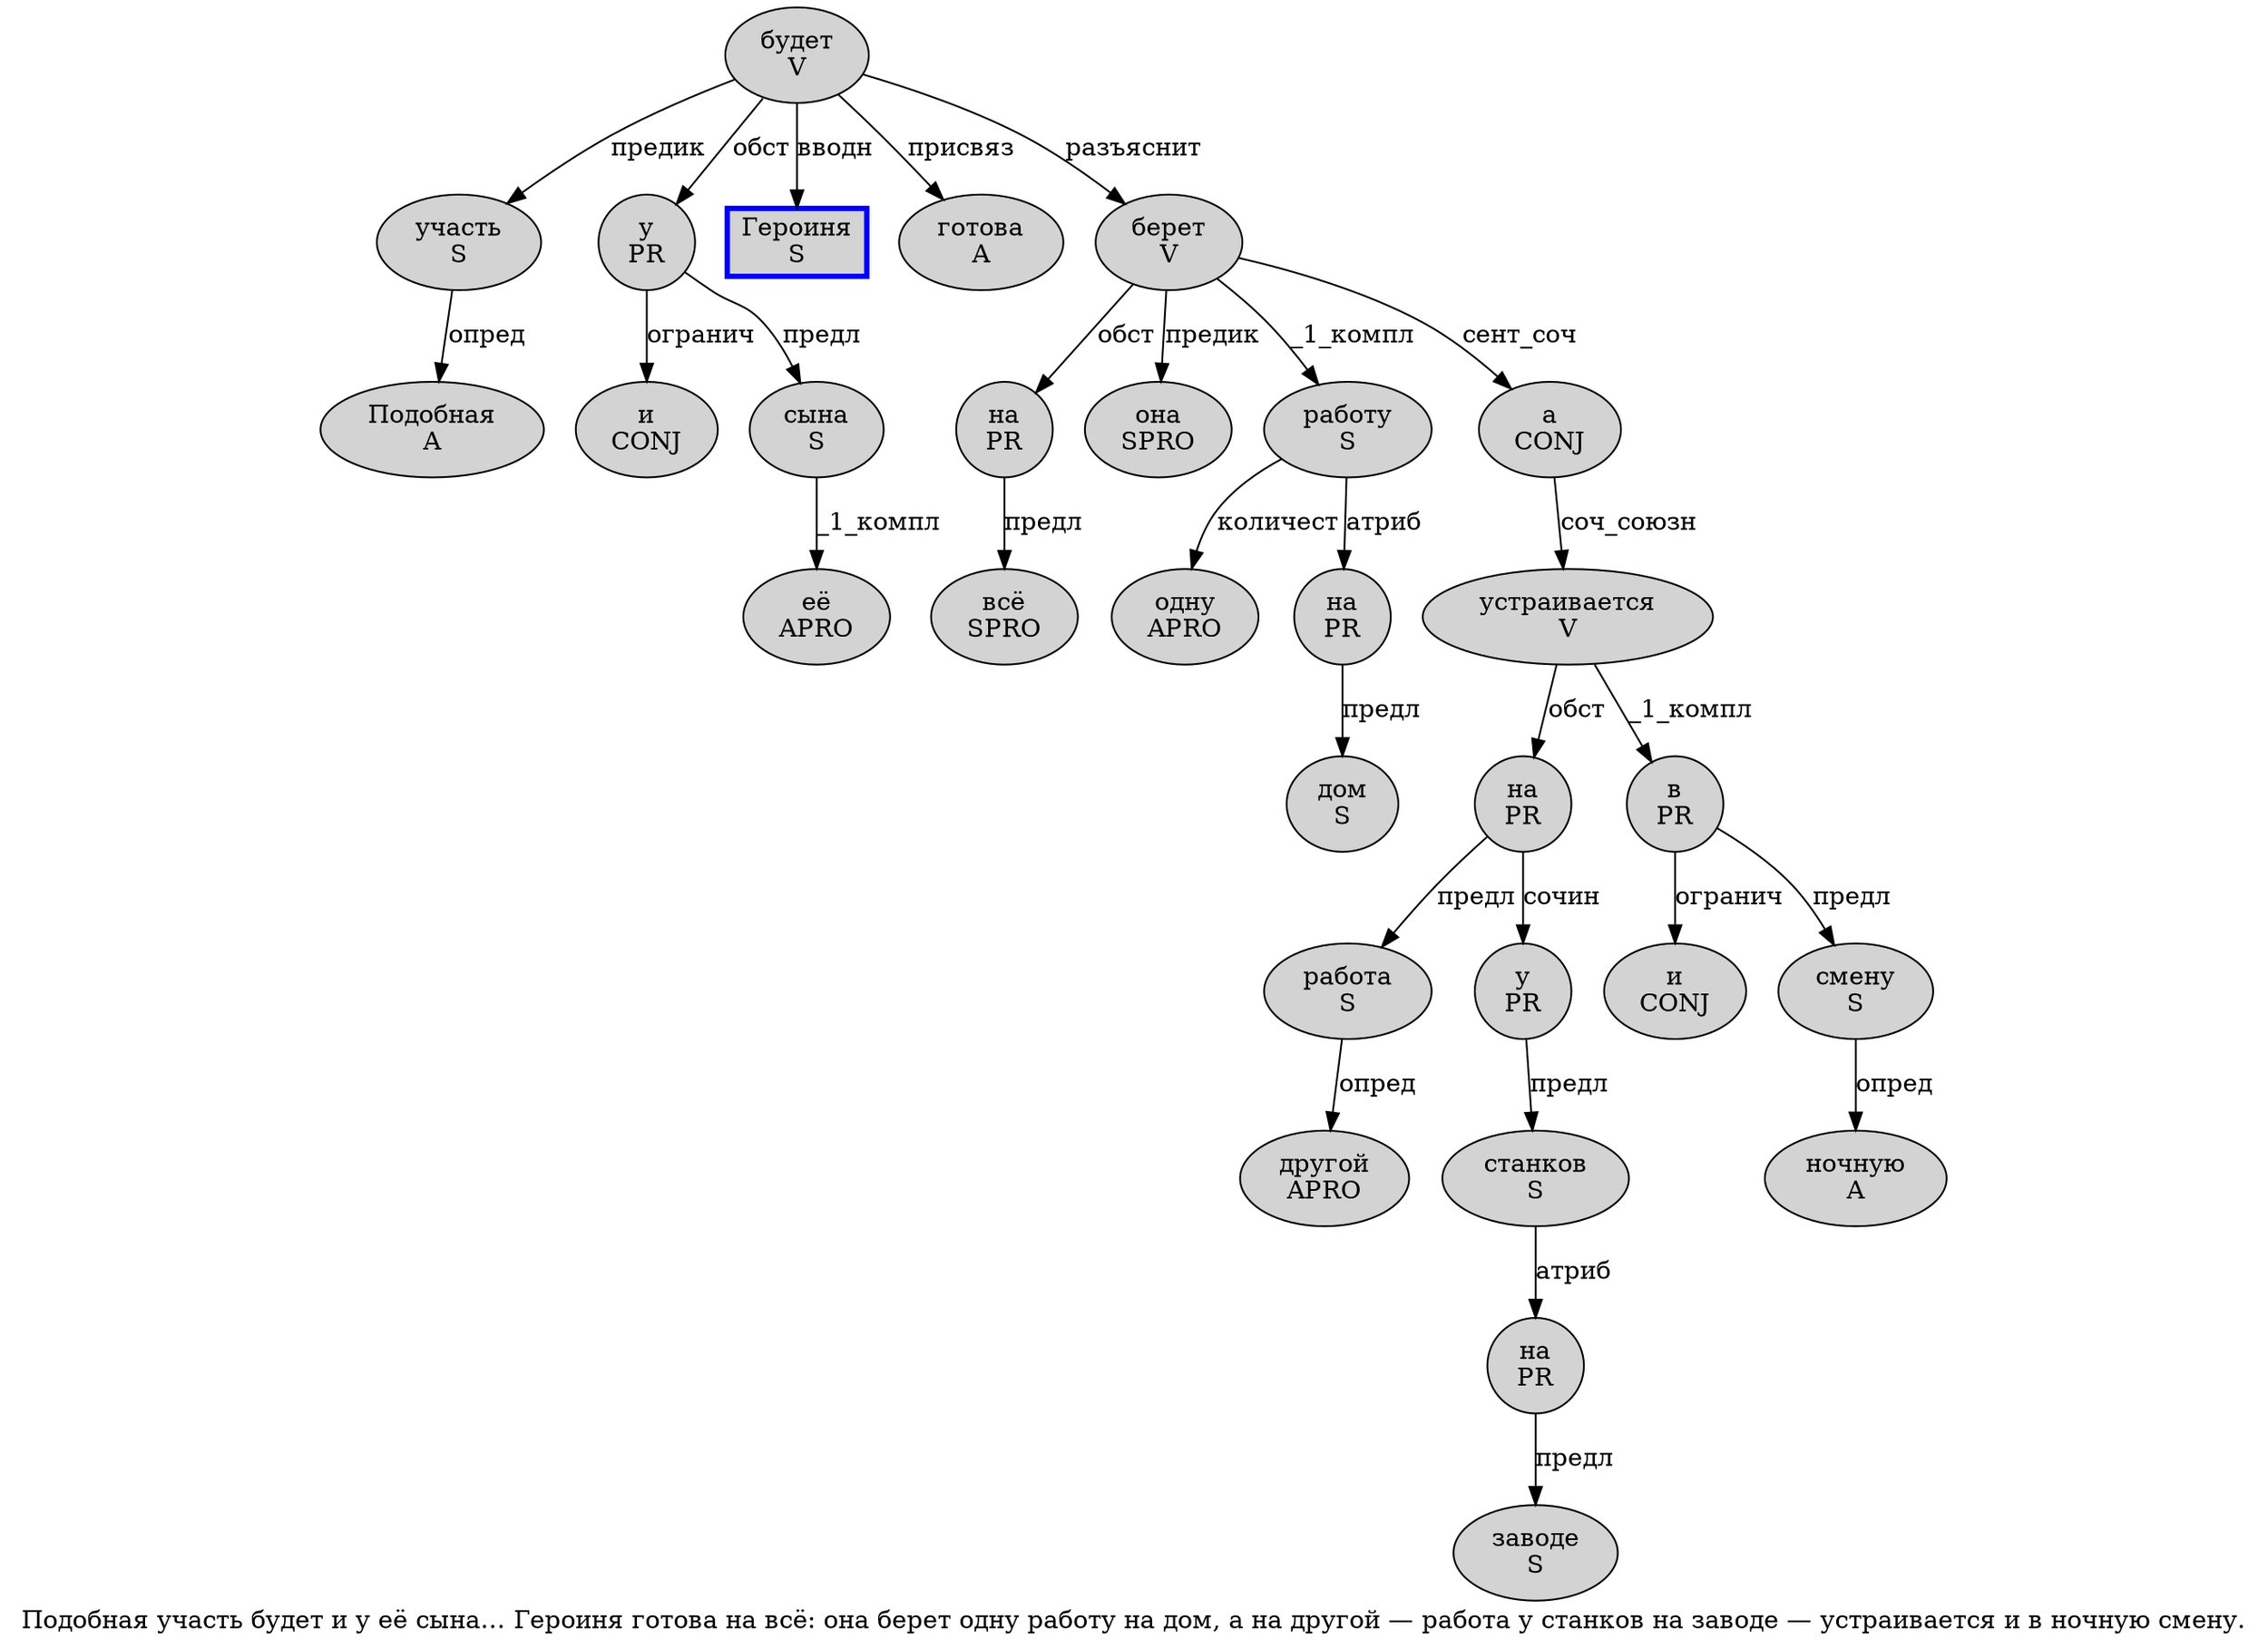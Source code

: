 digraph SENTENCE_1456 {
	graph [label="Подобная участь будет и у её сына… Героиня готова на всё: она берет одну работу на дом, а на другой — работа у станков на заводе — устраивается и в ночную смену."]
	node [style=filled]
		0 [label="Подобная
A" color="" fillcolor=lightgray penwidth=1 shape=ellipse]
		1 [label="участь
S" color="" fillcolor=lightgray penwidth=1 shape=ellipse]
		2 [label="будет
V" color="" fillcolor=lightgray penwidth=1 shape=ellipse]
		3 [label="и
CONJ" color="" fillcolor=lightgray penwidth=1 shape=ellipse]
		4 [label="у
PR" color="" fillcolor=lightgray penwidth=1 shape=ellipse]
		5 [label="её
APRO" color="" fillcolor=lightgray penwidth=1 shape=ellipse]
		6 [label="сына
S" color="" fillcolor=lightgray penwidth=1 shape=ellipse]
		8 [label="Героиня
S" color=blue fillcolor=lightgray penwidth=3 shape=box]
		9 [label="готова
A" color="" fillcolor=lightgray penwidth=1 shape=ellipse]
		10 [label="на
PR" color="" fillcolor=lightgray penwidth=1 shape=ellipse]
		11 [label="всё
SPRO" color="" fillcolor=lightgray penwidth=1 shape=ellipse]
		13 [label="она
SPRO" color="" fillcolor=lightgray penwidth=1 shape=ellipse]
		14 [label="берет
V" color="" fillcolor=lightgray penwidth=1 shape=ellipse]
		15 [label="одну
APRO" color="" fillcolor=lightgray penwidth=1 shape=ellipse]
		16 [label="работу
S" color="" fillcolor=lightgray penwidth=1 shape=ellipse]
		17 [label="на
PR" color="" fillcolor=lightgray penwidth=1 shape=ellipse]
		18 [label="дом
S" color="" fillcolor=lightgray penwidth=1 shape=ellipse]
		20 [label="а
CONJ" color="" fillcolor=lightgray penwidth=1 shape=ellipse]
		21 [label="на
PR" color="" fillcolor=lightgray penwidth=1 shape=ellipse]
		22 [label="другой
APRO" color="" fillcolor=lightgray penwidth=1 shape=ellipse]
		24 [label="работа
S" color="" fillcolor=lightgray penwidth=1 shape=ellipse]
		25 [label="у
PR" color="" fillcolor=lightgray penwidth=1 shape=ellipse]
		26 [label="станков
S" color="" fillcolor=lightgray penwidth=1 shape=ellipse]
		27 [label="на
PR" color="" fillcolor=lightgray penwidth=1 shape=ellipse]
		28 [label="заводе
S" color="" fillcolor=lightgray penwidth=1 shape=ellipse]
		30 [label="устраивается
V" color="" fillcolor=lightgray penwidth=1 shape=ellipse]
		31 [label="и
CONJ" color="" fillcolor=lightgray penwidth=1 shape=ellipse]
		32 [label="в
PR" color="" fillcolor=lightgray penwidth=1 shape=ellipse]
		33 [label="ночную
A" color="" fillcolor=lightgray penwidth=1 shape=ellipse]
		34 [label="смену
S" color="" fillcolor=lightgray penwidth=1 shape=ellipse]
			10 -> 11 [label="предл"]
			34 -> 33 [label="опред"]
			32 -> 31 [label="огранич"]
			32 -> 34 [label="предл"]
			24 -> 22 [label="опред"]
			25 -> 26 [label="предл"]
			27 -> 28 [label="предл"]
			1 -> 0 [label="опред"]
			6 -> 5 [label="_1_компл"]
			21 -> 24 [label="предл"]
			21 -> 25 [label="сочин"]
			14 -> 10 [label="обст"]
			14 -> 13 [label="предик"]
			14 -> 16 [label="_1_компл"]
			14 -> 20 [label="сент_соч"]
			2 -> 1 [label="предик"]
			2 -> 4 [label="обст"]
			2 -> 8 [label="вводн"]
			2 -> 9 [label="присвяз"]
			2 -> 14 [label="разъяснит"]
			16 -> 15 [label="количест"]
			16 -> 17 [label="атриб"]
			4 -> 3 [label="огранич"]
			4 -> 6 [label="предл"]
			26 -> 27 [label="атриб"]
			20 -> 30 [label="соч_союзн"]
			30 -> 21 [label="обст"]
			30 -> 32 [label="_1_компл"]
			17 -> 18 [label="предл"]
}